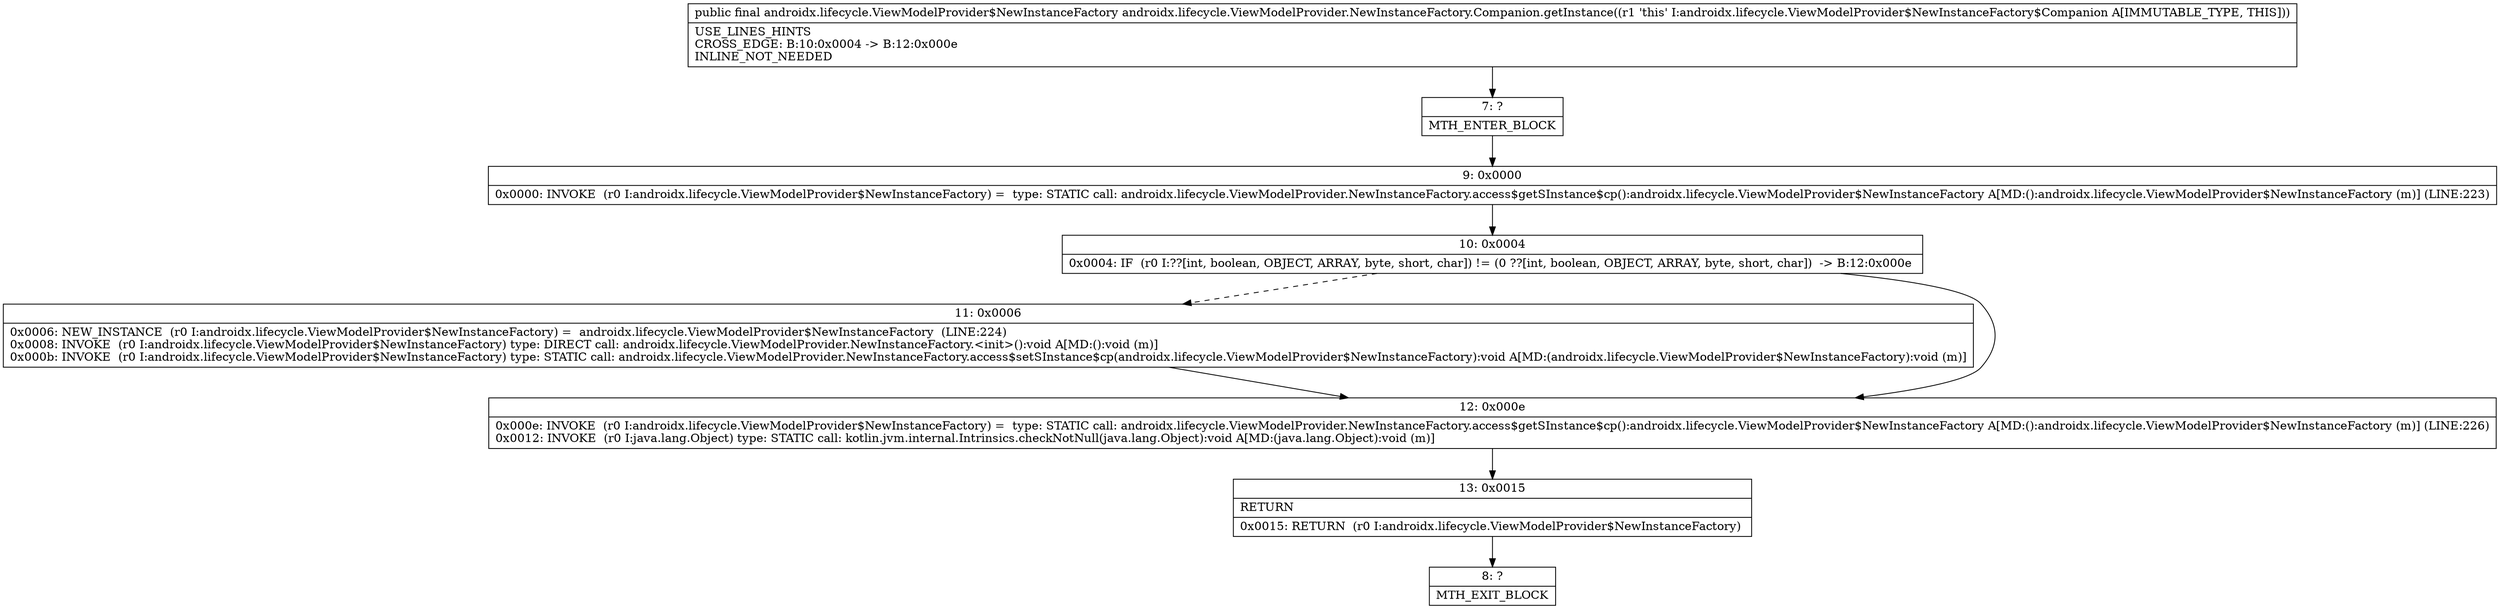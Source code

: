 digraph "CFG forandroidx.lifecycle.ViewModelProvider.NewInstanceFactory.Companion.getInstance()Landroidx\/lifecycle\/ViewModelProvider$NewInstanceFactory;" {
Node_7 [shape=record,label="{7\:\ ?|MTH_ENTER_BLOCK\l}"];
Node_9 [shape=record,label="{9\:\ 0x0000|0x0000: INVOKE  (r0 I:androidx.lifecycle.ViewModelProvider$NewInstanceFactory) =  type: STATIC call: androidx.lifecycle.ViewModelProvider.NewInstanceFactory.access$getSInstance$cp():androidx.lifecycle.ViewModelProvider$NewInstanceFactory A[MD:():androidx.lifecycle.ViewModelProvider$NewInstanceFactory (m)] (LINE:223)\l}"];
Node_10 [shape=record,label="{10\:\ 0x0004|0x0004: IF  (r0 I:??[int, boolean, OBJECT, ARRAY, byte, short, char]) != (0 ??[int, boolean, OBJECT, ARRAY, byte, short, char])  \-\> B:12:0x000e \l}"];
Node_11 [shape=record,label="{11\:\ 0x0006|0x0006: NEW_INSTANCE  (r0 I:androidx.lifecycle.ViewModelProvider$NewInstanceFactory) =  androidx.lifecycle.ViewModelProvider$NewInstanceFactory  (LINE:224)\l0x0008: INVOKE  (r0 I:androidx.lifecycle.ViewModelProvider$NewInstanceFactory) type: DIRECT call: androidx.lifecycle.ViewModelProvider.NewInstanceFactory.\<init\>():void A[MD:():void (m)]\l0x000b: INVOKE  (r0 I:androidx.lifecycle.ViewModelProvider$NewInstanceFactory) type: STATIC call: androidx.lifecycle.ViewModelProvider.NewInstanceFactory.access$setSInstance$cp(androidx.lifecycle.ViewModelProvider$NewInstanceFactory):void A[MD:(androidx.lifecycle.ViewModelProvider$NewInstanceFactory):void (m)]\l}"];
Node_12 [shape=record,label="{12\:\ 0x000e|0x000e: INVOKE  (r0 I:androidx.lifecycle.ViewModelProvider$NewInstanceFactory) =  type: STATIC call: androidx.lifecycle.ViewModelProvider.NewInstanceFactory.access$getSInstance$cp():androidx.lifecycle.ViewModelProvider$NewInstanceFactory A[MD:():androidx.lifecycle.ViewModelProvider$NewInstanceFactory (m)] (LINE:226)\l0x0012: INVOKE  (r0 I:java.lang.Object) type: STATIC call: kotlin.jvm.internal.Intrinsics.checkNotNull(java.lang.Object):void A[MD:(java.lang.Object):void (m)]\l}"];
Node_13 [shape=record,label="{13\:\ 0x0015|RETURN\l|0x0015: RETURN  (r0 I:androidx.lifecycle.ViewModelProvider$NewInstanceFactory) \l}"];
Node_8 [shape=record,label="{8\:\ ?|MTH_EXIT_BLOCK\l}"];
MethodNode[shape=record,label="{public final androidx.lifecycle.ViewModelProvider$NewInstanceFactory androidx.lifecycle.ViewModelProvider.NewInstanceFactory.Companion.getInstance((r1 'this' I:androidx.lifecycle.ViewModelProvider$NewInstanceFactory$Companion A[IMMUTABLE_TYPE, THIS]))  | USE_LINES_HINTS\lCROSS_EDGE: B:10:0x0004 \-\> B:12:0x000e\lINLINE_NOT_NEEDED\l}"];
MethodNode -> Node_7;Node_7 -> Node_9;
Node_9 -> Node_10;
Node_10 -> Node_11[style=dashed];
Node_10 -> Node_12;
Node_11 -> Node_12;
Node_12 -> Node_13;
Node_13 -> Node_8;
}

